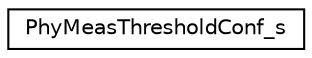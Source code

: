 digraph "Graphical Class Hierarchy"
{
 // LATEX_PDF_SIZE
  edge [fontname="Helvetica",fontsize="10",labelfontname="Helvetica",labelfontsize="10"];
  node [fontname="Helvetica",fontsize="10",shape=record];
  rankdir="LR";
  Node0 [label="PhyMeasThresholdConf_s",height=0.2,width=0.4,color="black", fillcolor="white", style="filled",URL="$structPhyMeasThresholdConf__s.html",tooltip=" "];
}
